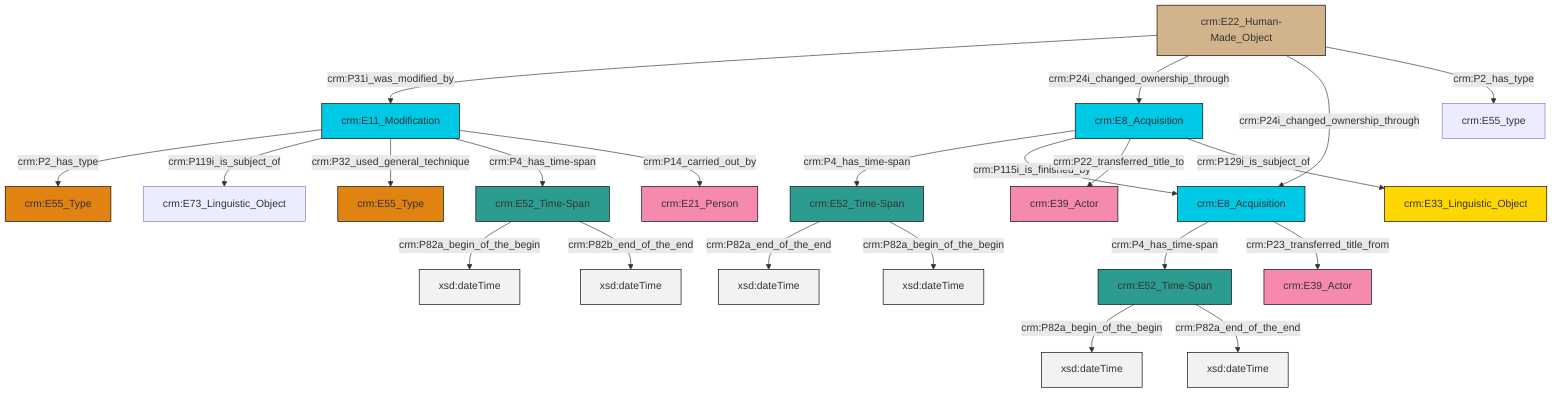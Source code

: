 graph TD
classDef Literal fill:#f2f2f2,stroke:#000000;
classDef CRM_Entity fill:#FFFFFF,stroke:#000000;
classDef Temporal_Entity fill:#00C9E6, stroke:#000000;
classDef Type fill:#E18312, stroke:#000000;
classDef Time-Span fill:#2C9C91, stroke:#000000;
classDef Appellation fill:#FFEB7F, stroke:#000000;
classDef Place fill:#008836, stroke:#000000;
classDef Persistent_Item fill:#B266B2, stroke:#000000;
classDef Conceptual_Object fill:#FFD700, stroke:#000000;
classDef Physical_Thing fill:#D2B48C, stroke:#000000;
classDef Actor fill:#f58aad, stroke:#000000;
classDef PC_Classes fill:#4ce600, stroke:#000000;
classDef Multi fill:#cccccc,stroke:#000000;

0["crm:E22_Human-Made_Object"]:::Physical_Thing -->|crm:P31i_was_modified_by| 1["crm:E11_Modification"]:::Temporal_Entity
2["crm:E8_Acquisition"]:::Temporal_Entity -->|crm:P4_has_time-span| 3["crm:E52_Time-Span"]:::Time-Span
2["crm:E8_Acquisition"]:::Temporal_Entity -->|crm:P115i_is_finished_by| 4["crm:E8_Acquisition"]:::Temporal_Entity
5["crm:E52_Time-Span"]:::Time-Span -->|crm:P82a_begin_of_the_begin| 6[xsd:dateTime]:::Literal
0["crm:E22_Human-Made_Object"]:::Physical_Thing -->|crm:P24i_changed_ownership_through| 2["crm:E8_Acquisition"]:::Temporal_Entity
7["crm:E52_Time-Span"]:::Time-Span -->|crm:P82a_begin_of_the_begin| 11[xsd:dateTime]:::Literal
3["crm:E52_Time-Span"]:::Time-Span -->|crm:P82a_end_of_the_end| 16[xsd:dateTime]:::Literal
5["crm:E52_Time-Span"]:::Time-Span -->|crm:P82b_end_of_the_end| 17[xsd:dateTime]:::Literal
1["crm:E11_Modification"]:::Temporal_Entity -->|crm:P2_has_type| 18["crm:E55_Type"]:::Type
1["crm:E11_Modification"]:::Temporal_Entity -->|crm:P119i_is_subject_of| 14["crm:E73_Linguistic_Object"]:::Default
0["crm:E22_Human-Made_Object"]:::Physical_Thing -->|crm:P24i_changed_ownership_through| 4["crm:E8_Acquisition"]:::Temporal_Entity
7["crm:E52_Time-Span"]:::Time-Span -->|crm:P82a_end_of_the_end| 21[xsd:dateTime]:::Literal
3["crm:E52_Time-Span"]:::Time-Span -->|crm:P82a_begin_of_the_begin| 24[xsd:dateTime]:::Literal
0["crm:E22_Human-Made_Object"]:::Physical_Thing -->|crm:P2_has_type| 25["crm:E55_type"]:::Default
4["crm:E8_Acquisition"]:::Temporal_Entity -->|crm:P4_has_time-span| 7["crm:E52_Time-Span"]:::Time-Span
2["crm:E8_Acquisition"]:::Temporal_Entity -->|crm:P22_transferred_title_to| 12["crm:E39_Actor"]:::Actor
1["crm:E11_Modification"]:::Temporal_Entity -->|crm:P32_used_general_technique| 22["crm:E55_Type"]:::Type
4["crm:E8_Acquisition"]:::Temporal_Entity -->|crm:P23_transferred_title_from| 19["crm:E39_Actor"]:::Actor
1["crm:E11_Modification"]:::Temporal_Entity -->|crm:P4_has_time-span| 5["crm:E52_Time-Span"]:::Time-Span
2["crm:E8_Acquisition"]:::Temporal_Entity -->|crm:P129i_is_subject_of| 28["crm:E33_Linguistic_Object"]:::Conceptual_Object
1["crm:E11_Modification"]:::Temporal_Entity -->|crm:P14_carried_out_by| 33["crm:E21_Person"]:::Actor